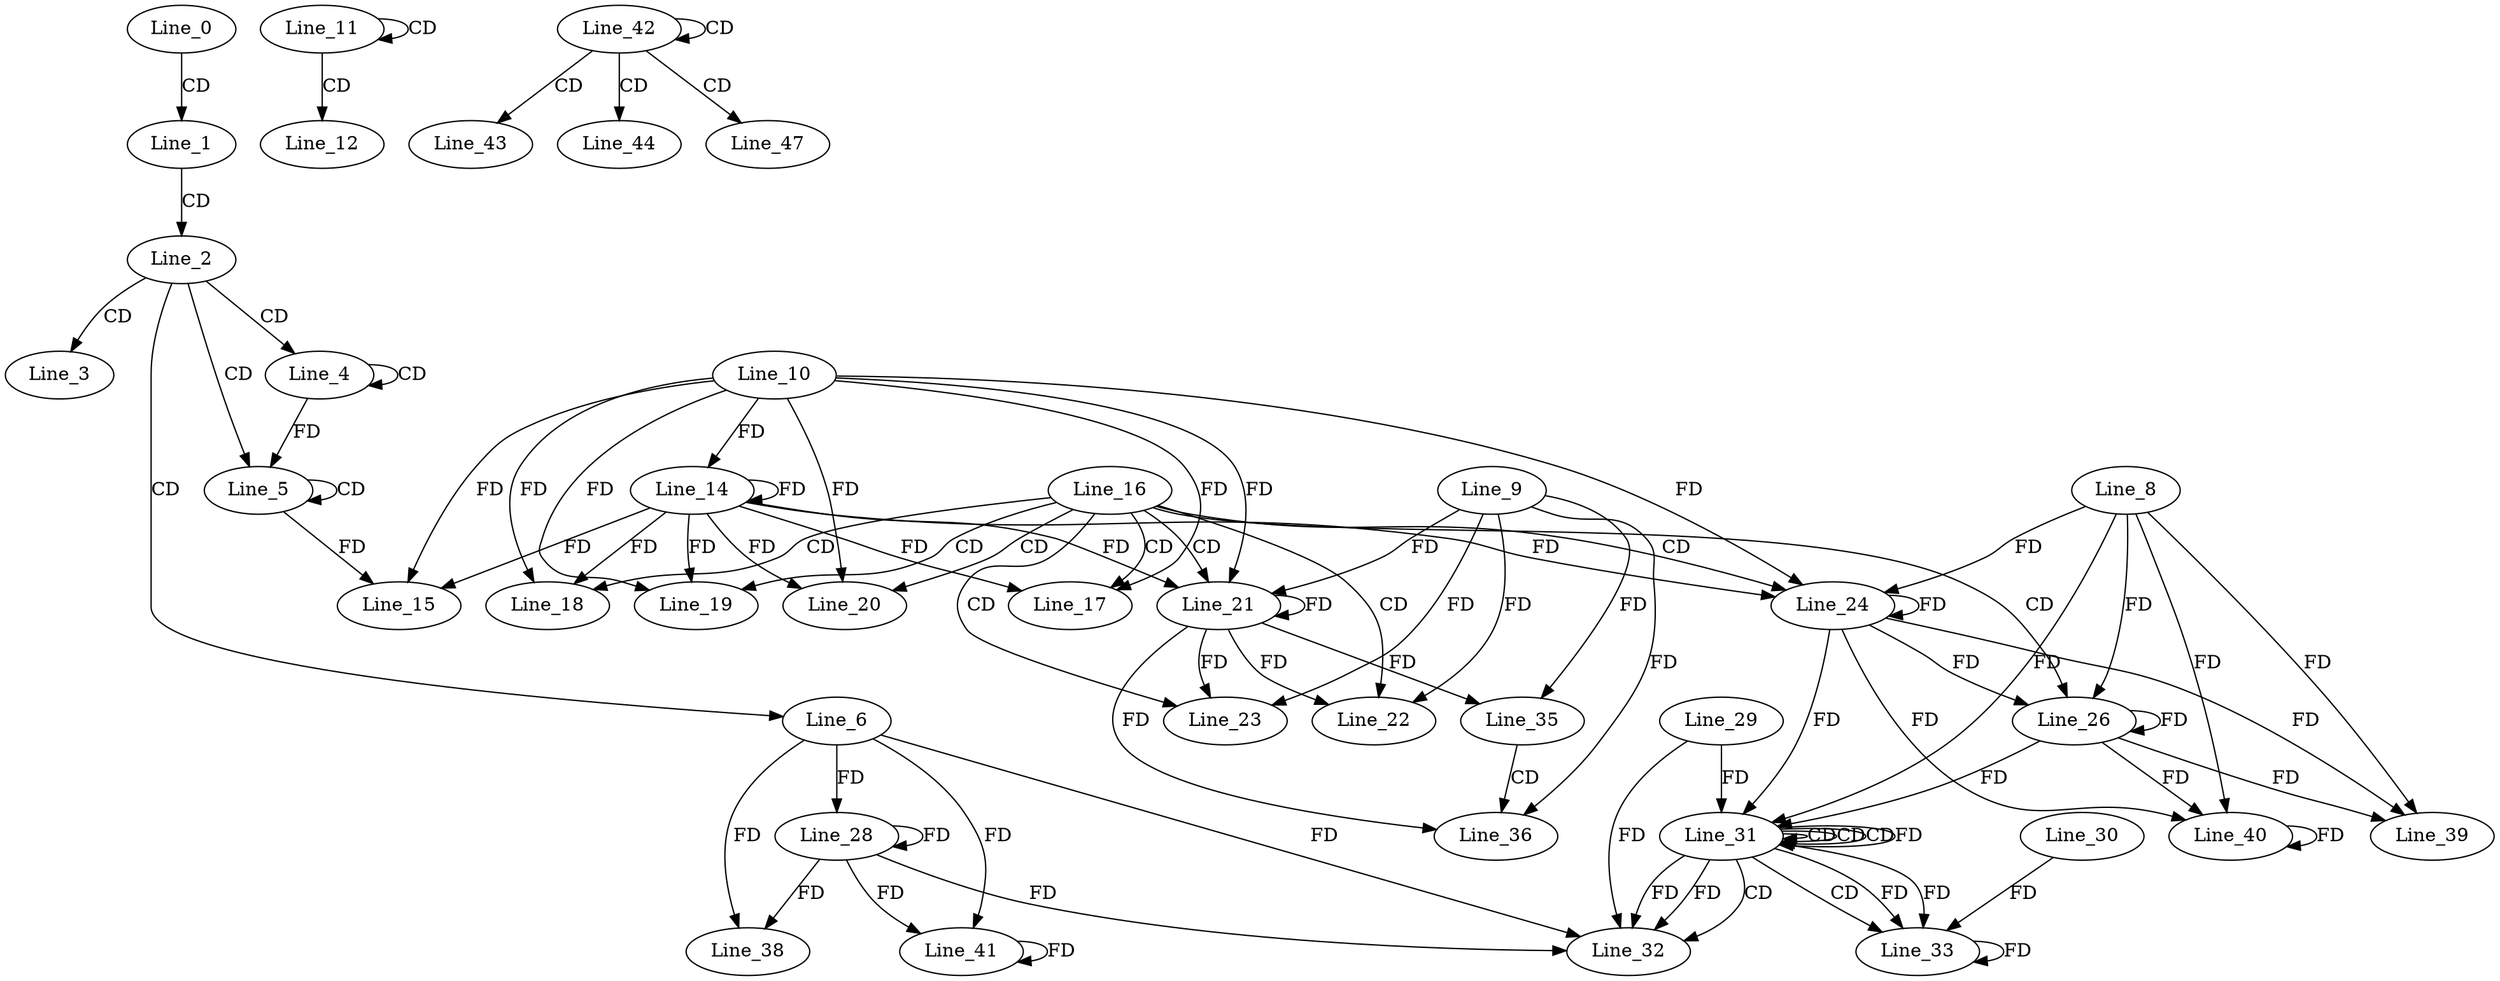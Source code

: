 digraph G {
  Line_0;
  Line_1;
  Line_2;
  Line_3;
  Line_4;
  Line_4;
  Line_5;
  Line_5;
  Line_6;
  Line_11;
  Line_11;
  Line_12;
  Line_10;
  Line_14;
  Line_15;
  Line_16;
  Line_17;
  Line_18;
  Line_19;
  Line_20;
  Line_21;
  Line_9;
  Line_21;
  Line_22;
  Line_23;
  Line_24;
  Line_8;
  Line_24;
  Line_26;
  Line_28;
  Line_31;
  Line_31;
  Line_31;
  Line_31;
  Line_31;
  Line_29;
  Line_31;
  Line_31;
  Line_32;
  Line_33;
  Line_30;
  Line_35;
  Line_36;
  Line_38;
  Line_39;
  Line_40;
  Line_41;
  Line_42;
  Line_42;
  Line_43;
  Line_44;
  Line_47;
  Line_0 -> Line_1 [ label="CD" ];
  Line_1 -> Line_2 [ label="CD" ];
  Line_2 -> Line_3 [ label="CD" ];
  Line_2 -> Line_4 [ label="CD" ];
  Line_4 -> Line_4 [ label="CD" ];
  Line_2 -> Line_5 [ label="CD" ];
  Line_5 -> Line_5 [ label="CD" ];
  Line_4 -> Line_5 [ label="FD" ];
  Line_2 -> Line_6 [ label="CD" ];
  Line_11 -> Line_11 [ label="CD" ];
  Line_11 -> Line_12 [ label="CD" ];
  Line_10 -> Line_14 [ label="FD" ];
  Line_14 -> Line_14 [ label="FD" ];
  Line_10 -> Line_15 [ label="FD" ];
  Line_14 -> Line_15 [ label="FD" ];
  Line_5 -> Line_15 [ label="FD" ];
  Line_16 -> Line_17 [ label="CD" ];
  Line_10 -> Line_17 [ label="FD" ];
  Line_14 -> Line_17 [ label="FD" ];
  Line_16 -> Line_18 [ label="CD" ];
  Line_10 -> Line_18 [ label="FD" ];
  Line_14 -> Line_18 [ label="FD" ];
  Line_16 -> Line_19 [ label="CD" ];
  Line_10 -> Line_19 [ label="FD" ];
  Line_14 -> Line_19 [ label="FD" ];
  Line_16 -> Line_20 [ label="CD" ];
  Line_10 -> Line_20 [ label="FD" ];
  Line_14 -> Line_20 [ label="FD" ];
  Line_16 -> Line_21 [ label="CD" ];
  Line_9 -> Line_21 [ label="FD" ];
  Line_21 -> Line_21 [ label="FD" ];
  Line_10 -> Line_21 [ label="FD" ];
  Line_14 -> Line_21 [ label="FD" ];
  Line_16 -> Line_22 [ label="CD" ];
  Line_9 -> Line_22 [ label="FD" ];
  Line_21 -> Line_22 [ label="FD" ];
  Line_16 -> Line_23 [ label="CD" ];
  Line_9 -> Line_23 [ label="FD" ];
  Line_21 -> Line_23 [ label="FD" ];
  Line_16 -> Line_24 [ label="CD" ];
  Line_8 -> Line_24 [ label="FD" ];
  Line_24 -> Line_24 [ label="FD" ];
  Line_10 -> Line_24 [ label="FD" ];
  Line_14 -> Line_24 [ label="FD" ];
  Line_16 -> Line_26 [ label="CD" ];
  Line_8 -> Line_26 [ label="FD" ];
  Line_24 -> Line_26 [ label="FD" ];
  Line_26 -> Line_26 [ label="FD" ];
  Line_6 -> Line_28 [ label="FD" ];
  Line_28 -> Line_28 [ label="FD" ];
  Line_31 -> Line_31 [ label="CD" ];
  Line_31 -> Line_31 [ label="CD" ];
  Line_31 -> Line_31 [ label="CD" ];
  Line_8 -> Line_31 [ label="FD" ];
  Line_24 -> Line_31 [ label="FD" ];
  Line_26 -> Line_31 [ label="FD" ];
  Line_29 -> Line_31 [ label="FD" ];
  Line_31 -> Line_31 [ label="FD" ];
  Line_31 -> Line_32 [ label="CD" ];
  Line_6 -> Line_32 [ label="FD" ];
  Line_28 -> Line_32 [ label="FD" ];
  Line_29 -> Line_32 [ label="FD" ];
  Line_31 -> Line_32 [ label="FD" ];
  Line_31 -> Line_32 [ label="FD" ];
  Line_31 -> Line_33 [ label="CD" ];
  Line_33 -> Line_33 [ label="FD" ];
  Line_30 -> Line_33 [ label="FD" ];
  Line_31 -> Line_33 [ label="FD" ];
  Line_31 -> Line_33 [ label="FD" ];
  Line_9 -> Line_35 [ label="FD" ];
  Line_21 -> Line_35 [ label="FD" ];
  Line_35 -> Line_36 [ label="CD" ];
  Line_9 -> Line_36 [ label="FD" ];
  Line_21 -> Line_36 [ label="FD" ];
  Line_6 -> Line_38 [ label="FD" ];
  Line_28 -> Line_38 [ label="FD" ];
  Line_8 -> Line_39 [ label="FD" ];
  Line_24 -> Line_39 [ label="FD" ];
  Line_26 -> Line_39 [ label="FD" ];
  Line_8 -> Line_40 [ label="FD" ];
  Line_24 -> Line_40 [ label="FD" ];
  Line_26 -> Line_40 [ label="FD" ];
  Line_40 -> Line_40 [ label="FD" ];
  Line_6 -> Line_41 [ label="FD" ];
  Line_28 -> Line_41 [ label="FD" ];
  Line_41 -> Line_41 [ label="FD" ];
  Line_42 -> Line_42 [ label="CD" ];
  Line_42 -> Line_43 [ label="CD" ];
  Line_42 -> Line_44 [ label="CD" ];
  Line_42 -> Line_47 [ label="CD" ];
}
